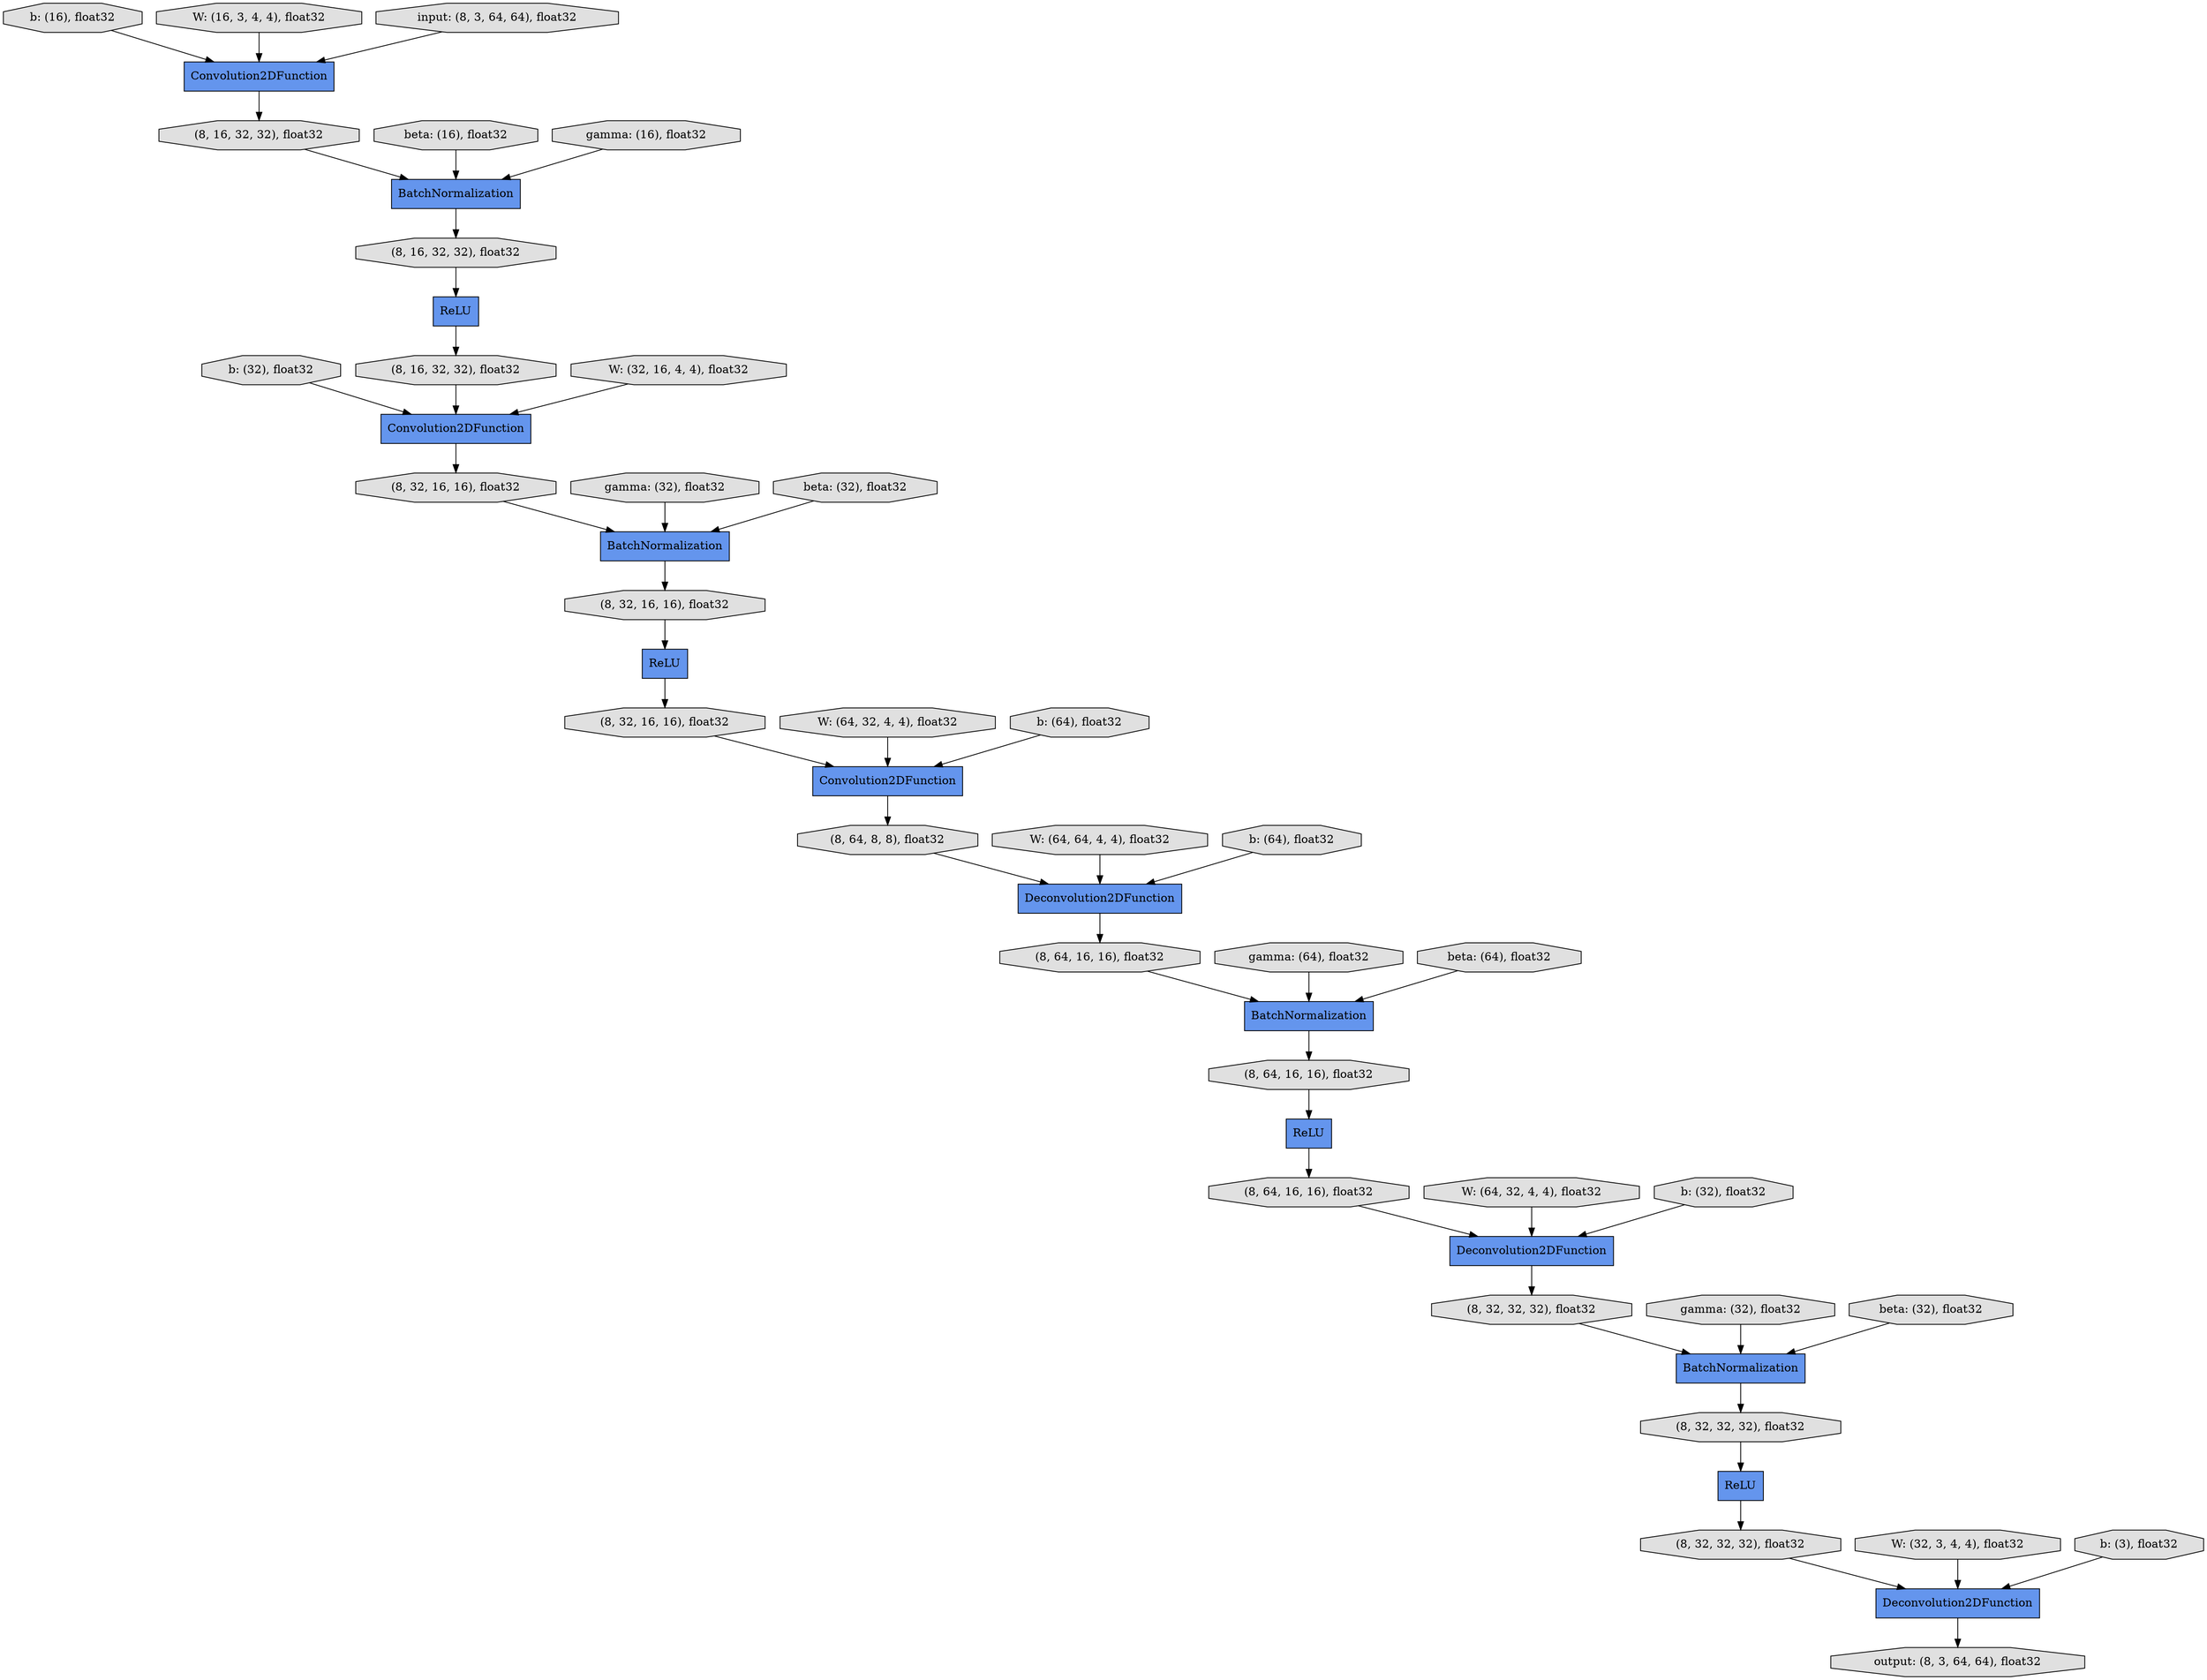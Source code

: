 digraph graphname{rankdir=TB;140718458519624 [label="b: (32), float32",shape="octagon",fillcolor="#E0E0E0",style="filled"];140718458601600 [label="(8, 64, 16, 16), float32",shape="octagon",fillcolor="#E0E0E0",style="filled"];140718458521752 [label="W: (64, 32, 4, 4), float32",shape="octagon",fillcolor="#E0E0E0",style="filled"];140718458488760 [label="b: (16), float32",shape="octagon",fillcolor="#E0E0E0",style="filled"];140718458562768 [label="(8, 16, 32, 32), float32",shape="octagon",fillcolor="#E0E0E0",style="filled"];140718458601712 [label="BatchNormalization",shape="record",fillcolor="#6495ED",style="filled"];140718458521864 [label="b: (64), float32",shape="octagon",fillcolor="#E0E0E0",style="filled"];140718458562880 [label="BatchNormalization",shape="record",fillcolor="#6495ED",style="filled"];140718458560864 [label="gamma: (32), float32",shape="octagon",fillcolor="#E0E0E0",style="filled"];140718458601824 [label="(8, 64, 16, 16), float32",shape="octagon",fillcolor="#E0E0E0",style="filled"];140718458562992 [label="(8, 16, 32, 32), float32",shape="octagon",fillcolor="#E0E0E0",style="filled"];140718458562488 [label="(8, 16, 32, 32), float32",shape="octagon",fillcolor="#E0E0E0",style="filled"];140718458489320 [label="W: (16, 3, 4, 4), float32",shape="octagon",fillcolor="#E0E0E0",style="filled"];140718458601992 [label="Deconvolution2DFunction",shape="record",fillcolor="#6495ED",style="filled"];140718458563160 [label="Convolution2DFunction",shape="record",fillcolor="#6495ED",style="filled"];140718458602104 [label="ReLU",shape="record",fillcolor="#6495ED",style="filled"];140718458522256 [label="W: (64, 64, 4, 4), float32",shape="octagon",fillcolor="#E0E0E0",style="filled"];140718458602160 [label="(8, 32, 32, 32), float32",shape="octagon",fillcolor="#E0E0E0",style="filled"];140718458563272 [label="ReLU",shape="record",fillcolor="#6495ED",style="filled"];140718458561256 [label="beta: (32), float32",shape="octagon",fillcolor="#E0E0E0",style="filled"];140718458563328 [label="(8, 32, 16, 16), float32",shape="octagon",fillcolor="#E0E0E0",style="filled"];140718458520408 [label="W: (32, 16, 4, 4), float32",shape="octagon",fillcolor="#E0E0E0",style="filled"];140718458522480 [label="b: (64), float32",shape="octagon",fillcolor="#E0E0E0",style="filled"];140718458602384 [label="(8, 32, 32, 32), float32",shape="octagon",fillcolor="#E0E0E0",style="filled"];140718458563552 [label="(8, 32, 16, 16), float32",shape="octagon",fillcolor="#E0E0E0",style="filled"];140718458561648 [label="W: (32, 3, 4, 4), float32",shape="octagon",fillcolor="#E0E0E0",style="filled"];140718458602608 [label="(8, 32, 32, 32), float32",shape="octagon",fillcolor="#E0E0E0",style="filled"];140718458522816 [label="gamma: (64), float32",shape="octagon",fillcolor="#E0E0E0",style="filled"];140718458563776 [label="(8, 32, 16, 16), float32",shape="octagon",fillcolor="#E0E0E0",style="filled"];140718458490104 [label="beta: (16), float32",shape="octagon",fillcolor="#E0E0E0",style="filled"];140718458602776 [label="Deconvolution2DFunction",shape="record",fillcolor="#6495ED",style="filled"];140718458520856 [label="gamma: (32), float32",shape="octagon",fillcolor="#E0E0E0",style="filled"];140718458561872 [label="b: (3), float32",shape="octagon",fillcolor="#E0E0E0",style="filled"];140718458563944 [label="Convolution2DFunction",shape="record",fillcolor="#6495ED",style="filled"];140718458602944 [label="output: (8, 3, 64, 64), float32",shape="octagon",fillcolor="#E0E0E0",style="filled"];140718458523096 [label="beta: (64), float32",shape="octagon",fillcolor="#E0E0E0",style="filled"];140718458562040 [label="input: (8, 3, 64, 64), float32",shape="octagon",fillcolor="#E0E0E0",style="filled"];140718458564112 [label="(8, 64, 8, 8), float32",shape="octagon",fillcolor="#E0E0E0",style="filled"];140718458564168 [label="Deconvolution2DFunction",shape="record",fillcolor="#6495ED",style="filled"];140718458564224 [label="BatchNormalization",shape="record",fillcolor="#6495ED",style="filled"];140718458564280 [label="ReLU",shape="record",fillcolor="#6495ED",style="filled"];140718458562264 [label="Convolution2DFunction",shape="record",fillcolor="#6495ED",style="filled"];140718458523376 [label="W: (64, 32, 4, 4), float32",shape="octagon",fillcolor="#E0E0E0",style="filled"];140718458562320 [label="BatchNormalization",shape="record",fillcolor="#6495ED",style="filled"];140718458564392 [label="(8, 64, 16, 16), float32",shape="octagon",fillcolor="#E0E0E0",style="filled"];140718458562376 [label="ReLU",shape="record",fillcolor="#6495ED",style="filled"];140718458490720 [label="gamma: (16), float32",shape="octagon",fillcolor="#E0E0E0",style="filled"];140718458521528 [label="beta: (32), float32",shape="octagon",fillcolor="#E0E0E0",style="filled"];140718458523600 [label="b: (32), float32",shape="octagon",fillcolor="#E0E0E0",style="filled"];140718458521528 -> 140718458562880;140718458523096 -> 140718458564224;140718458523600 -> 140718458601992;140718458602384 -> 140718458602104;140718458564280 -> 140718458601824;140718458564112 -> 140718458564168;140718458488760 -> 140718458562264;140718458563328 -> 140718458562880;140718458562992 -> 140718458563160;140718458602160 -> 140718458601712;140718458563944 -> 140718458564112;140718458562768 -> 140718458562376;140718458562376 -> 140718458562992;140718458522816 -> 140718458564224;140718458602776 -> 140718458602944;140718458601712 -> 140718458602384;140718458563160 -> 140718458563328;140718458519624 -> 140718458563160;140718458601600 -> 140718458564280;140718458523376 -> 140718458601992;140718458520408 -> 140718458563160;140718458562320 -> 140718458562768;140718458489320 -> 140718458562264;140718458490104 -> 140718458562320;140718458522480 -> 140718458564168;140718458563552 -> 140718458563272;140718458561648 -> 140718458602776;140718458564168 -> 140718458564392;140718458490720 -> 140718458562320;140718458560864 -> 140718458601712;140718458521752 -> 140718458563944;140718458562880 -> 140718458563552;140718458520856 -> 140718458562880;140718458564224 -> 140718458601600;140718458562488 -> 140718458562320;140718458522256 -> 140718458564168;140718458564392 -> 140718458564224;140718458563776 -> 140718458563944;140718458563272 -> 140718458563776;140718458602104 -> 140718458602608;140718458562264 -> 140718458562488;140718458521864 -> 140718458563944;140718458601992 -> 140718458602160;140718458562040 -> 140718458562264;140718458561256 -> 140718458601712;140718458602608 -> 140718458602776;140718458561872 -> 140718458602776;140718458601824 -> 140718458601992;}